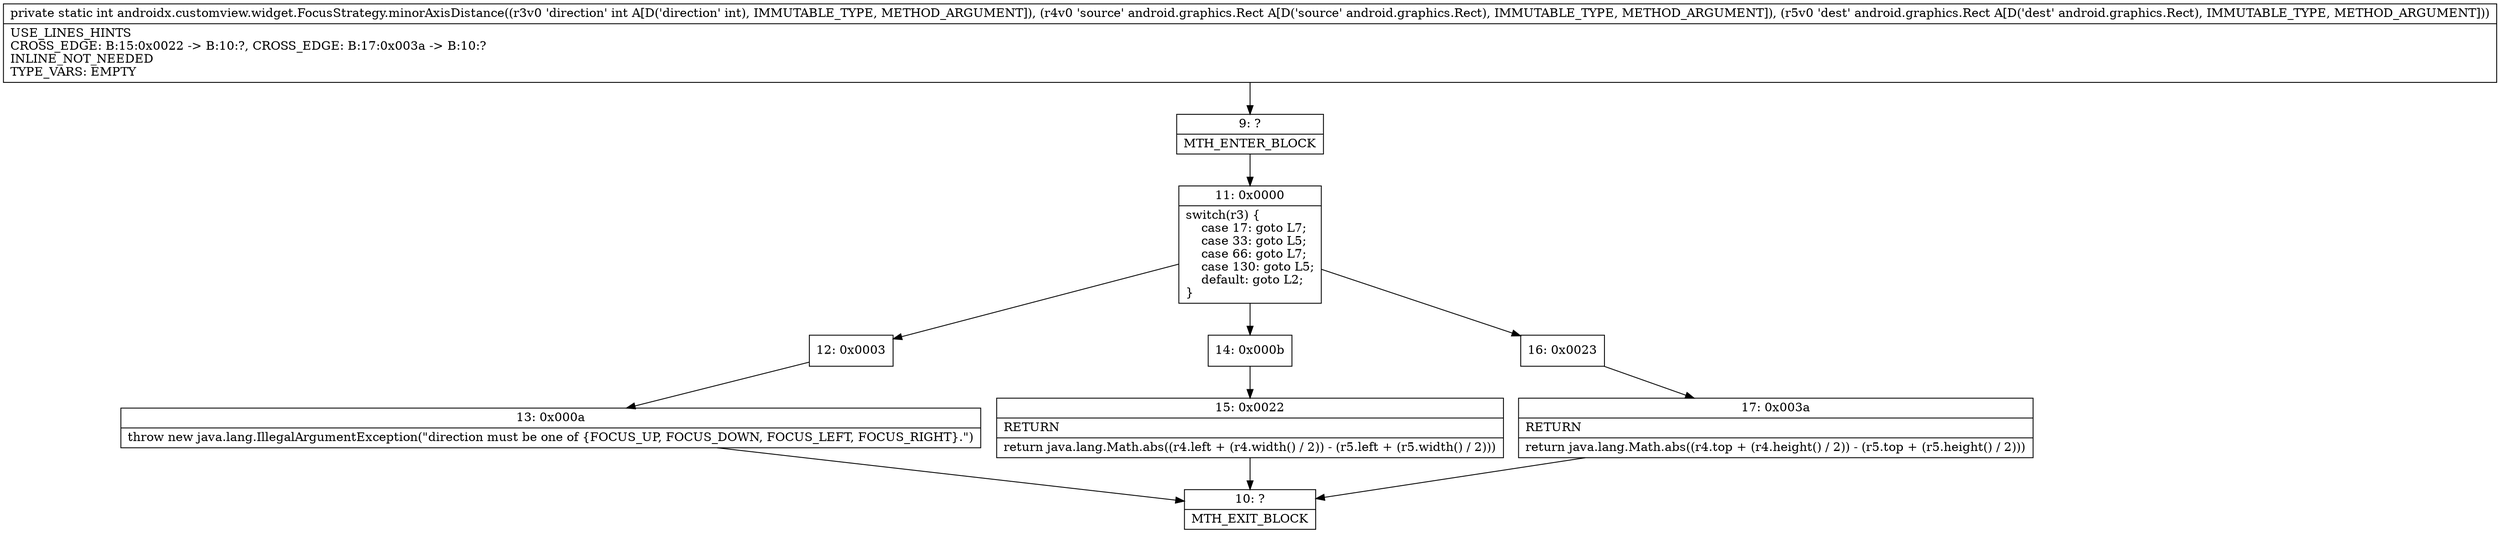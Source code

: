 digraph "CFG forandroidx.customview.widget.FocusStrategy.minorAxisDistance(ILandroid\/graphics\/Rect;Landroid\/graphics\/Rect;)I" {
Node_9 [shape=record,label="{9\:\ ?|MTH_ENTER_BLOCK\l}"];
Node_11 [shape=record,label="{11\:\ 0x0000|switch(r3) \{\l    case 17: goto L7;\l    case 33: goto L5;\l    case 66: goto L7;\l    case 130: goto L5;\l    default: goto L2;\l\}\l}"];
Node_12 [shape=record,label="{12\:\ 0x0003}"];
Node_13 [shape=record,label="{13\:\ 0x000a|throw new java.lang.IllegalArgumentException(\"direction must be one of \{FOCUS_UP, FOCUS_DOWN, FOCUS_LEFT, FOCUS_RIGHT\}.\")\l}"];
Node_10 [shape=record,label="{10\:\ ?|MTH_EXIT_BLOCK\l}"];
Node_14 [shape=record,label="{14\:\ 0x000b}"];
Node_15 [shape=record,label="{15\:\ 0x0022|RETURN\l|return java.lang.Math.abs((r4.left + (r4.width() \/ 2)) \- (r5.left + (r5.width() \/ 2)))\l}"];
Node_16 [shape=record,label="{16\:\ 0x0023}"];
Node_17 [shape=record,label="{17\:\ 0x003a|RETURN\l|return java.lang.Math.abs((r4.top + (r4.height() \/ 2)) \- (r5.top + (r5.height() \/ 2)))\l}"];
MethodNode[shape=record,label="{private static int androidx.customview.widget.FocusStrategy.minorAxisDistance((r3v0 'direction' int A[D('direction' int), IMMUTABLE_TYPE, METHOD_ARGUMENT]), (r4v0 'source' android.graphics.Rect A[D('source' android.graphics.Rect), IMMUTABLE_TYPE, METHOD_ARGUMENT]), (r5v0 'dest' android.graphics.Rect A[D('dest' android.graphics.Rect), IMMUTABLE_TYPE, METHOD_ARGUMENT]))  | USE_LINES_HINTS\lCROSS_EDGE: B:15:0x0022 \-\> B:10:?, CROSS_EDGE: B:17:0x003a \-\> B:10:?\lINLINE_NOT_NEEDED\lTYPE_VARS: EMPTY\l}"];
MethodNode -> Node_9;Node_9 -> Node_11;
Node_11 -> Node_12;
Node_11 -> Node_14;
Node_11 -> Node_16;
Node_12 -> Node_13;
Node_13 -> Node_10;
Node_14 -> Node_15;
Node_15 -> Node_10;
Node_16 -> Node_17;
Node_17 -> Node_10;
}

